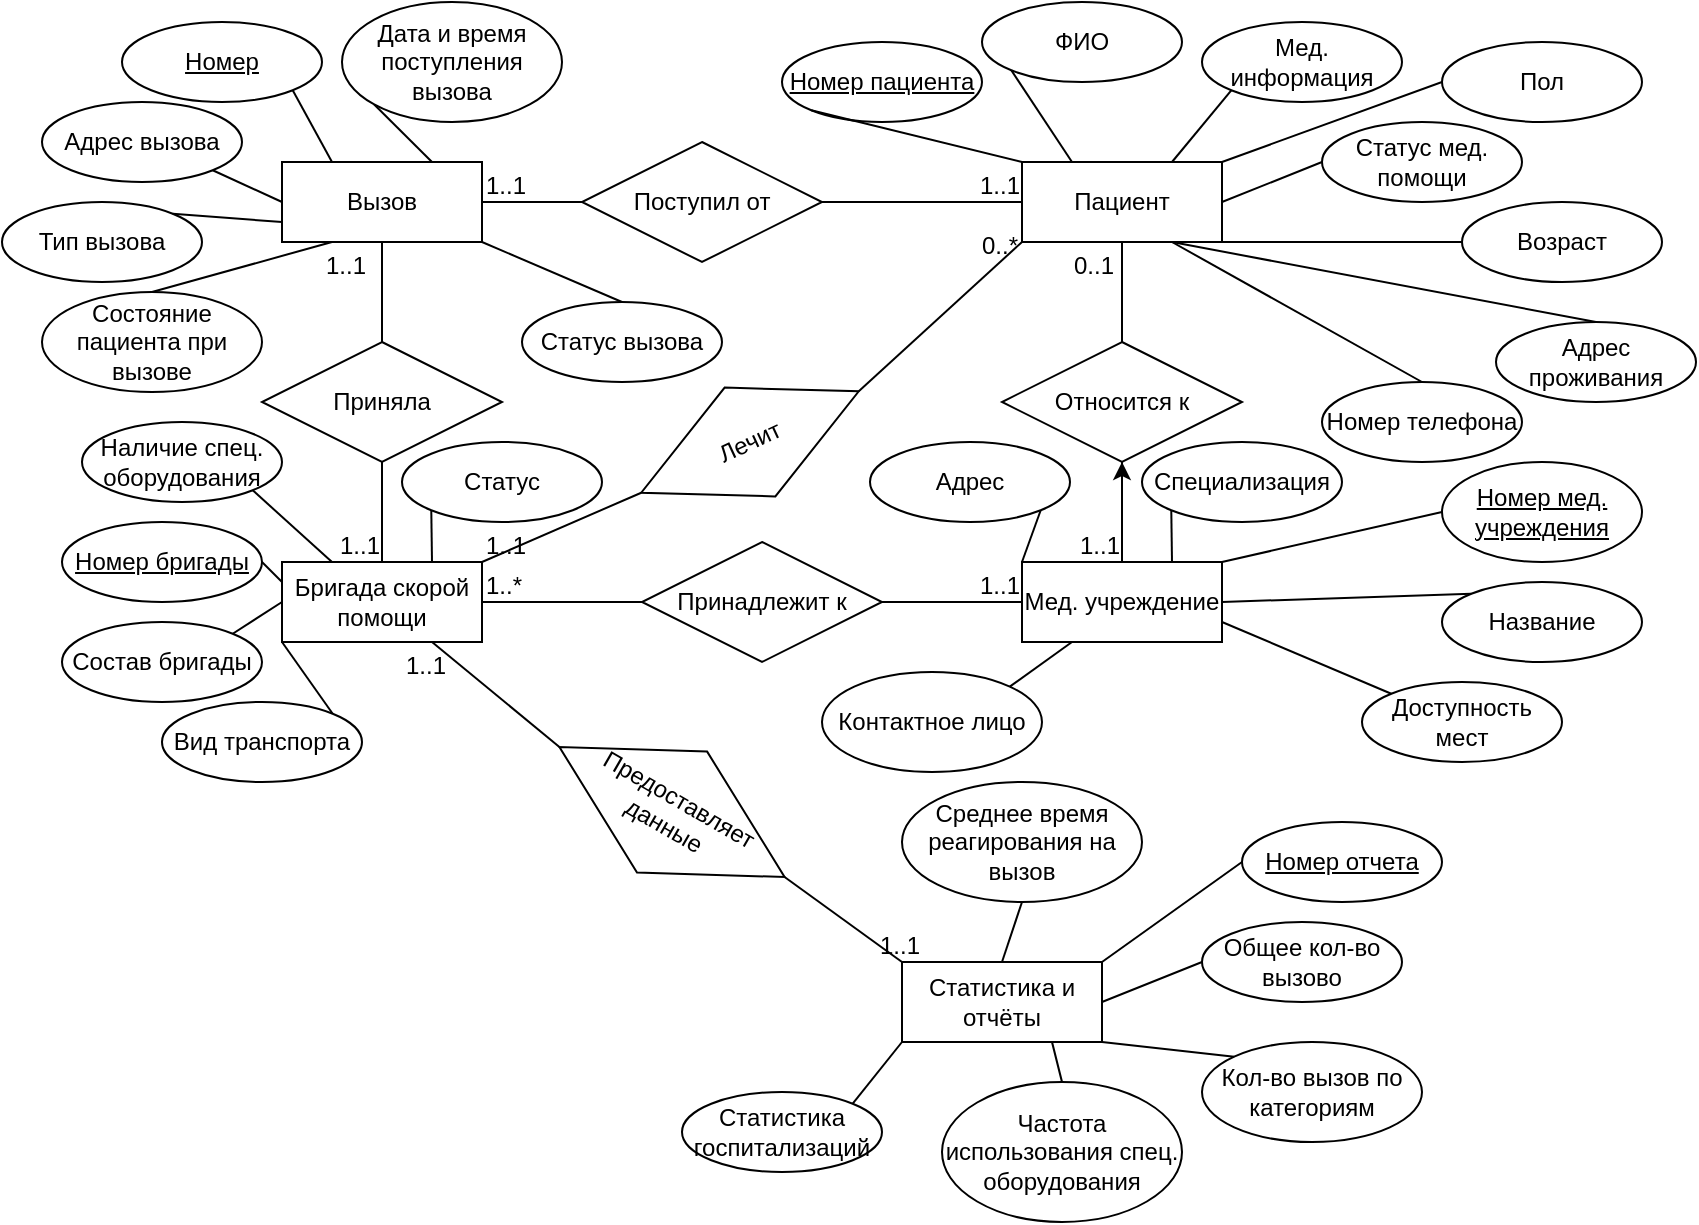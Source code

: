 <mxfile version="24.7.16">
  <diagram name="Страница — 1" id="ZX7KHWGliSDjfwighXPF">
    <mxGraphModel dx="2072" dy="773" grid="1" gridSize="10" guides="1" tooltips="1" connect="1" arrows="1" fold="1" page="1" pageScale="1" pageWidth="827" pageHeight="1169" math="0" shadow="0">
      <root>
        <mxCell id="0" />
        <mxCell id="1" parent="0" />
        <mxCell id="J_e6R0FJR2in22NFuEHr-1" value="Вызов" style="whiteSpace=wrap;html=1;align=center;" vertex="1" parent="1">
          <mxGeometry x="120" y="80" width="100" height="40" as="geometry" />
        </mxCell>
        <mxCell id="J_e6R0FJR2in22NFuEHr-5" value="Номер" style="ellipse;whiteSpace=wrap;html=1;align=center;fontStyle=4;" vertex="1" parent="1">
          <mxGeometry x="40" y="10" width="100" height="40" as="geometry" />
        </mxCell>
        <mxCell id="J_e6R0FJR2in22NFuEHr-8" value="Дата и время поступления вызова" style="ellipse;whiteSpace=wrap;html=1;align=center;" vertex="1" parent="1">
          <mxGeometry x="150" width="110" height="60" as="geometry" />
        </mxCell>
        <mxCell id="J_e6R0FJR2in22NFuEHr-10" value="Адрес вызова" style="ellipse;whiteSpace=wrap;html=1;align=center;" vertex="1" parent="1">
          <mxGeometry y="50" width="100" height="40" as="geometry" />
        </mxCell>
        <mxCell id="J_e6R0FJR2in22NFuEHr-11" value="" style="endArrow=none;html=1;rounded=0;exitX=1;exitY=1;exitDx=0;exitDy=0;entryX=0;entryY=0.5;entryDx=0;entryDy=0;" edge="1" parent="1" source="J_e6R0FJR2in22NFuEHr-10" target="J_e6R0FJR2in22NFuEHr-1">
          <mxGeometry relative="1" as="geometry">
            <mxPoint x="330" y="320" as="sourcePoint" />
            <mxPoint x="490" y="320" as="targetPoint" />
          </mxGeometry>
        </mxCell>
        <mxCell id="J_e6R0FJR2in22NFuEHr-12" value="" style="endArrow=none;html=1;rounded=0;exitX=1;exitY=1;exitDx=0;exitDy=0;entryX=0.25;entryY=0;entryDx=0;entryDy=0;" edge="1" parent="1" source="J_e6R0FJR2in22NFuEHr-5" target="J_e6R0FJR2in22NFuEHr-1">
          <mxGeometry relative="1" as="geometry">
            <mxPoint x="330" y="320" as="sourcePoint" />
            <mxPoint x="490" y="320" as="targetPoint" />
          </mxGeometry>
        </mxCell>
        <mxCell id="J_e6R0FJR2in22NFuEHr-13" value="" style="endArrow=none;html=1;rounded=0;entryX=0;entryY=1;entryDx=0;entryDy=0;exitX=0.75;exitY=0;exitDx=0;exitDy=0;" edge="1" parent="1" source="J_e6R0FJR2in22NFuEHr-1" target="J_e6R0FJR2in22NFuEHr-8">
          <mxGeometry relative="1" as="geometry">
            <mxPoint x="330" y="320" as="sourcePoint" />
            <mxPoint x="490" y="320" as="targetPoint" />
          </mxGeometry>
        </mxCell>
        <mxCell id="J_e6R0FJR2in22NFuEHr-14" value="Тип вызова" style="ellipse;whiteSpace=wrap;html=1;align=center;" vertex="1" parent="1">
          <mxGeometry x="-20" y="100" width="100" height="40" as="geometry" />
        </mxCell>
        <mxCell id="J_e6R0FJR2in22NFuEHr-16" value="" style="endArrow=none;html=1;rounded=0;exitX=1;exitY=0;exitDx=0;exitDy=0;entryX=0;entryY=0.75;entryDx=0;entryDy=0;" edge="1" parent="1" source="J_e6R0FJR2in22NFuEHr-14" target="J_e6R0FJR2in22NFuEHr-1">
          <mxGeometry relative="1" as="geometry">
            <mxPoint x="330" y="320" as="sourcePoint" />
            <mxPoint x="490" y="320" as="targetPoint" />
          </mxGeometry>
        </mxCell>
        <mxCell id="J_e6R0FJR2in22NFuEHr-17" value="Состояние пациента при вызове" style="ellipse;whiteSpace=wrap;html=1;align=center;" vertex="1" parent="1">
          <mxGeometry y="145" width="110" height="50" as="geometry" />
        </mxCell>
        <mxCell id="J_e6R0FJR2in22NFuEHr-18" value="" style="endArrow=none;html=1;rounded=0;entryX=0.25;entryY=1;entryDx=0;entryDy=0;exitX=0.5;exitY=0;exitDx=0;exitDy=0;" edge="1" parent="1" source="J_e6R0FJR2in22NFuEHr-17" target="J_e6R0FJR2in22NFuEHr-1">
          <mxGeometry relative="1" as="geometry">
            <mxPoint x="330" y="320" as="sourcePoint" />
            <mxPoint x="490" y="320" as="targetPoint" />
          </mxGeometry>
        </mxCell>
        <mxCell id="J_e6R0FJR2in22NFuEHr-20" value="Статус вызова" style="ellipse;whiteSpace=wrap;html=1;align=center;" vertex="1" parent="1">
          <mxGeometry x="240" y="150" width="100" height="40" as="geometry" />
        </mxCell>
        <mxCell id="J_e6R0FJR2in22NFuEHr-22" value="Поступил от" style="shape=rhombus;perimeter=rhombusPerimeter;whiteSpace=wrap;html=1;align=center;" vertex="1" parent="1">
          <mxGeometry x="270" y="70" width="120" height="60" as="geometry" />
        </mxCell>
        <mxCell id="J_e6R0FJR2in22NFuEHr-24" value="Пациент" style="whiteSpace=wrap;html=1;align=center;" vertex="1" parent="1">
          <mxGeometry x="490" y="80" width="100" height="40" as="geometry" />
        </mxCell>
        <mxCell id="J_e6R0FJR2in22NFuEHr-26" value="" style="endArrow=none;html=1;rounded=0;exitX=1;exitY=0.5;exitDx=0;exitDy=0;entryX=0;entryY=0.5;entryDx=0;entryDy=0;" edge="1" parent="1" source="J_e6R0FJR2in22NFuEHr-1" target="J_e6R0FJR2in22NFuEHr-22">
          <mxGeometry relative="1" as="geometry">
            <mxPoint x="330" y="220" as="sourcePoint" />
            <mxPoint x="490" y="220" as="targetPoint" />
          </mxGeometry>
        </mxCell>
        <mxCell id="J_e6R0FJR2in22NFuEHr-27" value="1..1" style="resizable=0;html=1;whiteSpace=wrap;align=left;verticalAlign=bottom;" connectable="0" vertex="1" parent="J_e6R0FJR2in22NFuEHr-26">
          <mxGeometry x="-1" relative="1" as="geometry" />
        </mxCell>
        <mxCell id="J_e6R0FJR2in22NFuEHr-28" value="" style="resizable=0;html=1;whiteSpace=wrap;align=right;verticalAlign=bottom;" connectable="0" vertex="1" parent="J_e6R0FJR2in22NFuEHr-26">
          <mxGeometry x="1" relative="1" as="geometry" />
        </mxCell>
        <mxCell id="J_e6R0FJR2in22NFuEHr-30" value="" style="endArrow=none;html=1;rounded=0;entryX=0;entryY=0.5;entryDx=0;entryDy=0;exitX=1;exitY=0.5;exitDx=0;exitDy=0;" edge="1" parent="1" source="J_e6R0FJR2in22NFuEHr-22" target="J_e6R0FJR2in22NFuEHr-24">
          <mxGeometry relative="1" as="geometry">
            <mxPoint x="330" y="220" as="sourcePoint" />
            <mxPoint x="490" y="220" as="targetPoint" />
          </mxGeometry>
        </mxCell>
        <mxCell id="J_e6R0FJR2in22NFuEHr-31" value="1..1" style="resizable=0;html=1;whiteSpace=wrap;align=right;verticalAlign=bottom;" connectable="0" vertex="1" parent="J_e6R0FJR2in22NFuEHr-30">
          <mxGeometry x="1" relative="1" as="geometry" />
        </mxCell>
        <mxCell id="J_e6R0FJR2in22NFuEHr-32" value="Номер пациента" style="ellipse;whiteSpace=wrap;html=1;align=center;fontStyle=4;" vertex="1" parent="1">
          <mxGeometry x="370" y="20" width="100" height="40" as="geometry" />
        </mxCell>
        <mxCell id="J_e6R0FJR2in22NFuEHr-33" value="" style="endArrow=none;html=1;rounded=0;exitX=0;exitY=1;exitDx=0;exitDy=0;entryX=0;entryY=0;entryDx=0;entryDy=0;" edge="1" parent="1" source="J_e6R0FJR2in22NFuEHr-32" target="J_e6R0FJR2in22NFuEHr-24">
          <mxGeometry relative="1" as="geometry">
            <mxPoint x="330" y="220" as="sourcePoint" />
            <mxPoint x="490" y="220" as="targetPoint" />
          </mxGeometry>
        </mxCell>
        <mxCell id="J_e6R0FJR2in22NFuEHr-34" value="ФИО" style="ellipse;whiteSpace=wrap;html=1;align=center;" vertex="1" parent="1">
          <mxGeometry x="470" width="100" height="40" as="geometry" />
        </mxCell>
        <mxCell id="J_e6R0FJR2in22NFuEHr-35" value="" style="endArrow=none;html=1;rounded=0;entryX=0;entryY=1;entryDx=0;entryDy=0;exitX=0.25;exitY=0;exitDx=0;exitDy=0;" edge="1" parent="1" source="J_e6R0FJR2in22NFuEHr-24" target="J_e6R0FJR2in22NFuEHr-34">
          <mxGeometry relative="1" as="geometry">
            <mxPoint x="330" y="220" as="sourcePoint" />
            <mxPoint x="490" y="220" as="targetPoint" />
          </mxGeometry>
        </mxCell>
        <mxCell id="J_e6R0FJR2in22NFuEHr-36" value="Пол" style="ellipse;whiteSpace=wrap;html=1;align=center;" vertex="1" parent="1">
          <mxGeometry x="700" y="20" width="100" height="40" as="geometry" />
        </mxCell>
        <mxCell id="J_e6R0FJR2in22NFuEHr-37" value="" style="endArrow=none;html=1;rounded=0;exitX=1;exitY=0;exitDx=0;exitDy=0;entryX=0;entryY=0.5;entryDx=0;entryDy=0;" edge="1" parent="1" source="J_e6R0FJR2in22NFuEHr-24" target="J_e6R0FJR2in22NFuEHr-36">
          <mxGeometry relative="1" as="geometry">
            <mxPoint x="330" y="220" as="sourcePoint" />
            <mxPoint x="490" y="220" as="targetPoint" />
          </mxGeometry>
        </mxCell>
        <mxCell id="J_e6R0FJR2in22NFuEHr-39" value="Возраст" style="ellipse;whiteSpace=wrap;html=1;align=center;" vertex="1" parent="1">
          <mxGeometry x="710" y="100" width="100" height="40" as="geometry" />
        </mxCell>
        <mxCell id="J_e6R0FJR2in22NFuEHr-40" value="" style="endArrow=none;html=1;rounded=0;entryX=0;entryY=0.5;entryDx=0;entryDy=0;exitX=1;exitY=1;exitDx=0;exitDy=0;" edge="1" parent="1" source="J_e6R0FJR2in22NFuEHr-24" target="J_e6R0FJR2in22NFuEHr-39">
          <mxGeometry relative="1" as="geometry">
            <mxPoint x="330" y="220" as="sourcePoint" />
            <mxPoint x="490" y="220" as="targetPoint" />
          </mxGeometry>
        </mxCell>
        <mxCell id="J_e6R0FJR2in22NFuEHr-41" value="Адрес проживания" style="ellipse;whiteSpace=wrap;html=1;align=center;" vertex="1" parent="1">
          <mxGeometry x="727" y="160" width="100" height="40" as="geometry" />
        </mxCell>
        <mxCell id="J_e6R0FJR2in22NFuEHr-43" value="" style="endArrow=none;html=1;rounded=0;exitX=0.75;exitY=1;exitDx=0;exitDy=0;entryX=0.5;entryY=0;entryDx=0;entryDy=0;" edge="1" parent="1" source="J_e6R0FJR2in22NFuEHr-24" target="J_e6R0FJR2in22NFuEHr-41">
          <mxGeometry relative="1" as="geometry">
            <mxPoint x="330" y="220" as="sourcePoint" />
            <mxPoint x="490" y="220" as="targetPoint" />
          </mxGeometry>
        </mxCell>
        <mxCell id="J_e6R0FJR2in22NFuEHr-45" value="Номер телефона" style="ellipse;whiteSpace=wrap;html=1;align=center;" vertex="1" parent="1">
          <mxGeometry x="640" y="190" width="100" height="40" as="geometry" />
        </mxCell>
        <mxCell id="J_e6R0FJR2in22NFuEHr-47" value="Мед. информация" style="ellipse;whiteSpace=wrap;html=1;align=center;" vertex="1" parent="1">
          <mxGeometry x="580" y="10" width="100" height="40" as="geometry" />
        </mxCell>
        <mxCell id="J_e6R0FJR2in22NFuEHr-48" value="" style="endArrow=none;html=1;rounded=0;entryX=0;entryY=1;entryDx=0;entryDy=0;exitX=0.75;exitY=0;exitDx=0;exitDy=0;" edge="1" parent="1" source="J_e6R0FJR2in22NFuEHr-24" target="J_e6R0FJR2in22NFuEHr-47">
          <mxGeometry relative="1" as="geometry">
            <mxPoint x="330" y="220" as="sourcePoint" />
            <mxPoint x="490" y="220" as="targetPoint" />
          </mxGeometry>
        </mxCell>
        <mxCell id="J_e6R0FJR2in22NFuEHr-49" value="Статус мед. помощи" style="ellipse;whiteSpace=wrap;html=1;align=center;" vertex="1" parent="1">
          <mxGeometry x="640" y="60" width="100" height="40" as="geometry" />
        </mxCell>
        <mxCell id="J_e6R0FJR2in22NFuEHr-50" value="" style="endArrow=none;html=1;rounded=0;entryX=0;entryY=0.5;entryDx=0;entryDy=0;exitX=1;exitY=0.5;exitDx=0;exitDy=0;" edge="1" parent="1" source="J_e6R0FJR2in22NFuEHr-24" target="J_e6R0FJR2in22NFuEHr-49">
          <mxGeometry relative="1" as="geometry">
            <mxPoint x="330" y="220" as="sourcePoint" />
            <mxPoint x="490" y="220" as="targetPoint" />
          </mxGeometry>
        </mxCell>
        <mxCell id="J_e6R0FJR2in22NFuEHr-59" value="" style="edgeStyle=orthogonalEdgeStyle;rounded=0;orthogonalLoop=1;jettySize=auto;html=1;" edge="1" parent="1" source="J_e6R0FJR2in22NFuEHr-51" target="J_e6R0FJR2in22NFuEHr-52">
          <mxGeometry relative="1" as="geometry" />
        </mxCell>
        <mxCell id="J_e6R0FJR2in22NFuEHr-51" value="Мед. учреждение" style="whiteSpace=wrap;html=1;align=center;" vertex="1" parent="1">
          <mxGeometry x="490" y="280" width="100" height="40" as="geometry" />
        </mxCell>
        <mxCell id="J_e6R0FJR2in22NFuEHr-52" value="Относится к" style="shape=rhombus;perimeter=rhombusPerimeter;whiteSpace=wrap;html=1;align=center;" vertex="1" parent="1">
          <mxGeometry x="480" y="170" width="120" height="60" as="geometry" />
        </mxCell>
        <mxCell id="J_e6R0FJR2in22NFuEHr-53" value="" style="endArrow=none;html=1;rounded=0;exitX=0.75;exitY=1;exitDx=0;exitDy=0;entryX=0.5;entryY=0;entryDx=0;entryDy=0;" edge="1" parent="1" source="J_e6R0FJR2in22NFuEHr-24" target="J_e6R0FJR2in22NFuEHr-45">
          <mxGeometry relative="1" as="geometry">
            <mxPoint x="330" y="320" as="sourcePoint" />
            <mxPoint x="490" y="320" as="targetPoint" />
          </mxGeometry>
        </mxCell>
        <mxCell id="J_e6R0FJR2in22NFuEHr-54" value="" style="endArrow=none;html=1;rounded=0;exitX=0.5;exitY=1;exitDx=0;exitDy=0;entryX=0.5;entryY=0;entryDx=0;entryDy=0;" edge="1" parent="1" source="J_e6R0FJR2in22NFuEHr-24" target="J_e6R0FJR2in22NFuEHr-52">
          <mxGeometry relative="1" as="geometry">
            <mxPoint x="330" y="320" as="sourcePoint" />
            <mxPoint x="490" y="320" as="targetPoint" />
          </mxGeometry>
        </mxCell>
        <mxCell id="J_e6R0FJR2in22NFuEHr-55" value="0..1" style="resizable=0;html=1;whiteSpace=wrap;align=left;verticalAlign=bottom;" connectable="0" vertex="1" parent="J_e6R0FJR2in22NFuEHr-54">
          <mxGeometry x="-1" relative="1" as="geometry">
            <mxPoint x="-26" y="20" as="offset" />
          </mxGeometry>
        </mxCell>
        <mxCell id="J_e6R0FJR2in22NFuEHr-57" value="" style="endArrow=none;html=1;rounded=0;exitX=0.5;exitY=1;exitDx=0;exitDy=0;entryX=0.5;entryY=0;entryDx=0;entryDy=0;" edge="1" parent="1" source="J_e6R0FJR2in22NFuEHr-52" target="J_e6R0FJR2in22NFuEHr-51">
          <mxGeometry relative="1" as="geometry">
            <mxPoint x="330" y="320" as="sourcePoint" />
            <mxPoint x="490" y="320" as="targetPoint" />
          </mxGeometry>
        </mxCell>
        <mxCell id="J_e6R0FJR2in22NFuEHr-58" value="1..1" style="resizable=0;html=1;whiteSpace=wrap;align=right;verticalAlign=bottom;" connectable="0" vertex="1" parent="J_e6R0FJR2in22NFuEHr-57">
          <mxGeometry x="1" relative="1" as="geometry" />
        </mxCell>
        <mxCell id="J_e6R0FJR2in22NFuEHr-60" value="Название" style="ellipse;whiteSpace=wrap;html=1;align=center;" vertex="1" parent="1">
          <mxGeometry x="700" y="290" width="100" height="40" as="geometry" />
        </mxCell>
        <mxCell id="J_e6R0FJR2in22NFuEHr-61" value="Номер мед. учреждения" style="ellipse;whiteSpace=wrap;html=1;align=center;fontStyle=4;" vertex="1" parent="1">
          <mxGeometry x="700" y="230" width="100" height="50" as="geometry" />
        </mxCell>
        <mxCell id="J_e6R0FJR2in22NFuEHr-62" value="" style="endArrow=none;html=1;rounded=0;entryX=0;entryY=0.5;entryDx=0;entryDy=0;exitX=1;exitY=0;exitDx=0;exitDy=0;" edge="1" parent="1" source="J_e6R0FJR2in22NFuEHr-51" target="J_e6R0FJR2in22NFuEHr-61">
          <mxGeometry relative="1" as="geometry">
            <mxPoint x="330" y="320" as="sourcePoint" />
            <mxPoint x="490" y="320" as="targetPoint" />
          </mxGeometry>
        </mxCell>
        <mxCell id="J_e6R0FJR2in22NFuEHr-63" value="" style="endArrow=none;html=1;rounded=0;entryX=0;entryY=0;entryDx=0;entryDy=0;exitX=1;exitY=0.5;exitDx=0;exitDy=0;" edge="1" parent="1" source="J_e6R0FJR2in22NFuEHr-51" target="J_e6R0FJR2in22NFuEHr-60">
          <mxGeometry relative="1" as="geometry">
            <mxPoint x="330" y="320" as="sourcePoint" />
            <mxPoint x="490" y="320" as="targetPoint" />
          </mxGeometry>
        </mxCell>
        <mxCell id="J_e6R0FJR2in22NFuEHr-65" value="Адрес" style="ellipse;whiteSpace=wrap;html=1;align=center;" vertex="1" parent="1">
          <mxGeometry x="414" y="220" width="100" height="40" as="geometry" />
        </mxCell>
        <mxCell id="J_e6R0FJR2in22NFuEHr-66" value="" style="endArrow=none;html=1;rounded=0;exitX=1;exitY=1;exitDx=0;exitDy=0;entryX=0;entryY=0;entryDx=0;entryDy=0;" edge="1" parent="1" source="J_e6R0FJR2in22NFuEHr-65" target="J_e6R0FJR2in22NFuEHr-51">
          <mxGeometry relative="1" as="geometry">
            <mxPoint x="330" y="320" as="sourcePoint" />
            <mxPoint x="490" y="320" as="targetPoint" />
          </mxGeometry>
        </mxCell>
        <mxCell id="J_e6R0FJR2in22NFuEHr-67" value="Специализация" style="ellipse;whiteSpace=wrap;html=1;align=center;" vertex="1" parent="1">
          <mxGeometry x="550" y="220" width="100" height="40" as="geometry" />
        </mxCell>
        <mxCell id="J_e6R0FJR2in22NFuEHr-68" value="Контактное лицо" style="ellipse;whiteSpace=wrap;html=1;align=center;" vertex="1" parent="1">
          <mxGeometry x="390" y="335" width="110" height="50" as="geometry" />
        </mxCell>
        <mxCell id="J_e6R0FJR2in22NFuEHr-69" value="Доступность мест" style="ellipse;whiteSpace=wrap;html=1;align=center;" vertex="1" parent="1">
          <mxGeometry x="660" y="340" width="100" height="40" as="geometry" />
        </mxCell>
        <mxCell id="J_e6R0FJR2in22NFuEHr-70" value="" style="endArrow=none;html=1;rounded=0;entryX=0;entryY=0;entryDx=0;entryDy=0;exitX=1;exitY=0.75;exitDx=0;exitDy=0;" edge="1" parent="1" source="J_e6R0FJR2in22NFuEHr-51" target="J_e6R0FJR2in22NFuEHr-69">
          <mxGeometry relative="1" as="geometry">
            <mxPoint x="330" y="320" as="sourcePoint" />
            <mxPoint x="490" y="320" as="targetPoint" />
          </mxGeometry>
        </mxCell>
        <mxCell id="J_e6R0FJR2in22NFuEHr-73" value="Бригада скорой помощи" style="whiteSpace=wrap;html=1;align=center;" vertex="1" parent="1">
          <mxGeometry x="120" y="280" width="100" height="40" as="geometry" />
        </mxCell>
        <mxCell id="J_e6R0FJR2in22NFuEHr-74" value="" style="endArrow=none;html=1;rounded=0;exitX=1;exitY=1;exitDx=0;exitDy=0;entryX=0.5;entryY=0;entryDx=0;entryDy=0;" edge="1" parent="1" source="J_e6R0FJR2in22NFuEHr-1" target="J_e6R0FJR2in22NFuEHr-20">
          <mxGeometry relative="1" as="geometry">
            <mxPoint x="330" y="320" as="sourcePoint" />
            <mxPoint x="490" y="320" as="targetPoint" />
          </mxGeometry>
        </mxCell>
        <mxCell id="J_e6R0FJR2in22NFuEHr-75" value="Приняла" style="shape=rhombus;perimeter=rhombusPerimeter;whiteSpace=wrap;html=1;align=center;" vertex="1" parent="1">
          <mxGeometry x="110" y="170" width="120" height="60" as="geometry" />
        </mxCell>
        <mxCell id="J_e6R0FJR2in22NFuEHr-76" value="" style="endArrow=none;html=1;rounded=0;exitX=0.5;exitY=1;exitDx=0;exitDy=0;entryX=0.5;entryY=0;entryDx=0;entryDy=0;" edge="1" parent="1" source="J_e6R0FJR2in22NFuEHr-1" target="J_e6R0FJR2in22NFuEHr-75">
          <mxGeometry relative="1" as="geometry">
            <mxPoint x="330" y="320" as="sourcePoint" />
            <mxPoint x="490" y="320" as="targetPoint" />
          </mxGeometry>
        </mxCell>
        <mxCell id="J_e6R0FJR2in22NFuEHr-77" value="1..1" style="resizable=0;html=1;whiteSpace=wrap;align=left;verticalAlign=bottom;" connectable="0" vertex="1" parent="J_e6R0FJR2in22NFuEHr-76">
          <mxGeometry x="-1" relative="1" as="geometry">
            <mxPoint x="-30" y="20" as="offset" />
          </mxGeometry>
        </mxCell>
        <mxCell id="J_e6R0FJR2in22NFuEHr-79" value="" style="endArrow=none;html=1;rounded=0;exitX=0.5;exitY=1;exitDx=0;exitDy=0;entryX=0.5;entryY=0;entryDx=0;entryDy=0;" edge="1" parent="1" source="J_e6R0FJR2in22NFuEHr-75" target="J_e6R0FJR2in22NFuEHr-73">
          <mxGeometry relative="1" as="geometry">
            <mxPoint x="330" y="320" as="sourcePoint" />
            <mxPoint x="490" y="320" as="targetPoint" />
          </mxGeometry>
        </mxCell>
        <mxCell id="J_e6R0FJR2in22NFuEHr-81" value="1..1" style="resizable=0;html=1;whiteSpace=wrap;align=right;verticalAlign=bottom;" connectable="0" vertex="1" parent="J_e6R0FJR2in22NFuEHr-79">
          <mxGeometry x="1" relative="1" as="geometry" />
        </mxCell>
        <mxCell id="J_e6R0FJR2in22NFuEHr-82" value="Состав бригады" style="ellipse;whiteSpace=wrap;html=1;align=center;" vertex="1" parent="1">
          <mxGeometry x="10" y="310" width="100" height="40" as="geometry" />
        </mxCell>
        <mxCell id="J_e6R0FJR2in22NFuEHr-84" value="Номер бригады" style="ellipse;whiteSpace=wrap;html=1;align=center;fontStyle=4;" vertex="1" parent="1">
          <mxGeometry x="10" y="260" width="100" height="40" as="geometry" />
        </mxCell>
        <mxCell id="J_e6R0FJR2in22NFuEHr-85" value="Вид транспорта" style="ellipse;whiteSpace=wrap;html=1;align=center;" vertex="1" parent="1">
          <mxGeometry x="60" y="350" width="100" height="40" as="geometry" />
        </mxCell>
        <mxCell id="J_e6R0FJR2in22NFuEHr-86" value="Наличие спец. оборудования" style="ellipse;whiteSpace=wrap;html=1;align=center;" vertex="1" parent="1">
          <mxGeometry x="20" y="210" width="100" height="40" as="geometry" />
        </mxCell>
        <mxCell id="J_e6R0FJR2in22NFuEHr-87" value="Статус" style="ellipse;whiteSpace=wrap;html=1;align=center;" vertex="1" parent="1">
          <mxGeometry x="180" y="220" width="100" height="40" as="geometry" />
        </mxCell>
        <mxCell id="J_e6R0FJR2in22NFuEHr-88" value="Лечит" style="shape=rhombus;perimeter=rhombusPerimeter;whiteSpace=wrap;html=1;align=center;rotation=-25;direction=west;" vertex="1" parent="1">
          <mxGeometry x="294" y="190" width="120" height="60" as="geometry" />
        </mxCell>
        <mxCell id="J_e6R0FJR2in22NFuEHr-92" value="" style="endArrow=none;html=1;rounded=0;exitX=1;exitY=0;exitDx=0;exitDy=0;entryX=1;entryY=0.5;entryDx=0;entryDy=0;" edge="1" parent="1" source="J_e6R0FJR2in22NFuEHr-73" target="J_e6R0FJR2in22NFuEHr-88">
          <mxGeometry relative="1" as="geometry">
            <mxPoint x="330" y="320" as="sourcePoint" />
            <mxPoint x="490" y="320" as="targetPoint" />
          </mxGeometry>
        </mxCell>
        <mxCell id="J_e6R0FJR2in22NFuEHr-93" value="1..1" style="resizable=0;html=1;whiteSpace=wrap;align=left;verticalAlign=bottom;" connectable="0" vertex="1" parent="J_e6R0FJR2in22NFuEHr-92">
          <mxGeometry x="-1" relative="1" as="geometry" />
        </mxCell>
        <mxCell id="J_e6R0FJR2in22NFuEHr-95" value="" style="endArrow=none;html=1;rounded=0;entryX=0;entryY=1;entryDx=0;entryDy=0;exitX=0;exitY=0.5;exitDx=0;exitDy=0;" edge="1" parent="1" source="J_e6R0FJR2in22NFuEHr-88" target="J_e6R0FJR2in22NFuEHr-24">
          <mxGeometry relative="1" as="geometry">
            <mxPoint x="330" y="320" as="sourcePoint" />
            <mxPoint x="490" y="320" as="targetPoint" />
          </mxGeometry>
        </mxCell>
        <mxCell id="J_e6R0FJR2in22NFuEHr-97" value="0..*" style="resizable=0;html=1;whiteSpace=wrap;align=right;verticalAlign=bottom;" connectable="0" vertex="1" parent="J_e6R0FJR2in22NFuEHr-95">
          <mxGeometry x="1" relative="1" as="geometry">
            <mxPoint y="10" as="offset" />
          </mxGeometry>
        </mxCell>
        <mxCell id="J_e6R0FJR2in22NFuEHr-98" value="" style="endArrow=none;html=1;rounded=0;entryX=0;entryY=1;entryDx=0;entryDy=0;exitX=0.75;exitY=0;exitDx=0;exitDy=0;" edge="1" parent="1" source="J_e6R0FJR2in22NFuEHr-51" target="J_e6R0FJR2in22NFuEHr-67">
          <mxGeometry relative="1" as="geometry">
            <mxPoint x="330" y="320" as="sourcePoint" />
            <mxPoint x="490" y="320" as="targetPoint" />
          </mxGeometry>
        </mxCell>
        <mxCell id="J_e6R0FJR2in22NFuEHr-99" value="Принадлежит к" style="shape=rhombus;perimeter=rhombusPerimeter;whiteSpace=wrap;html=1;align=center;" vertex="1" parent="1">
          <mxGeometry x="300" y="270" width="120" height="60" as="geometry" />
        </mxCell>
        <mxCell id="J_e6R0FJR2in22NFuEHr-100" value="" style="endArrow=none;html=1;rounded=0;exitX=1;exitY=0.5;exitDx=0;exitDy=0;entryX=0;entryY=0.5;entryDx=0;entryDy=0;" edge="1" parent="1" source="J_e6R0FJR2in22NFuEHr-73" target="J_e6R0FJR2in22NFuEHr-99">
          <mxGeometry relative="1" as="geometry">
            <mxPoint x="330" y="320" as="sourcePoint" />
            <mxPoint x="490" y="320" as="targetPoint" />
          </mxGeometry>
        </mxCell>
        <mxCell id="J_e6R0FJR2in22NFuEHr-101" value="1..*" style="resizable=0;html=1;whiteSpace=wrap;align=left;verticalAlign=bottom;" connectable="0" vertex="1" parent="J_e6R0FJR2in22NFuEHr-100">
          <mxGeometry x="-1" relative="1" as="geometry" />
        </mxCell>
        <mxCell id="J_e6R0FJR2in22NFuEHr-103" value="" style="endArrow=none;html=1;rounded=0;entryX=0;entryY=0.5;entryDx=0;entryDy=0;exitX=1;exitY=0.5;exitDx=0;exitDy=0;" edge="1" parent="1" source="J_e6R0FJR2in22NFuEHr-99" target="J_e6R0FJR2in22NFuEHr-51">
          <mxGeometry relative="1" as="geometry">
            <mxPoint x="330" y="320" as="sourcePoint" />
            <mxPoint x="490" y="320" as="targetPoint" />
          </mxGeometry>
        </mxCell>
        <mxCell id="J_e6R0FJR2in22NFuEHr-105" value="1..1" style="resizable=0;html=1;whiteSpace=wrap;align=right;verticalAlign=bottom;" connectable="0" vertex="1" parent="J_e6R0FJR2in22NFuEHr-103">
          <mxGeometry x="1" relative="1" as="geometry" />
        </mxCell>
        <mxCell id="J_e6R0FJR2in22NFuEHr-106" value="" style="endArrow=none;html=1;rounded=0;entryX=1;entryY=0;entryDx=0;entryDy=0;exitX=0.25;exitY=1;exitDx=0;exitDy=0;" edge="1" parent="1" source="J_e6R0FJR2in22NFuEHr-51" target="J_e6R0FJR2in22NFuEHr-68">
          <mxGeometry relative="1" as="geometry">
            <mxPoint x="330" y="320" as="sourcePoint" />
            <mxPoint x="490" y="320" as="targetPoint" />
          </mxGeometry>
        </mxCell>
        <mxCell id="J_e6R0FJR2in22NFuEHr-108" value="Статистика и отчёты" style="whiteSpace=wrap;html=1;align=center;" vertex="1" parent="1">
          <mxGeometry x="430" y="480" width="100" height="40" as="geometry" />
        </mxCell>
        <mxCell id="J_e6R0FJR2in22NFuEHr-109" value="" style="endArrow=none;html=1;rounded=0;exitX=1;exitY=0.5;exitDx=0;exitDy=0;entryX=0;entryY=0.25;entryDx=0;entryDy=0;" edge="1" parent="1" source="J_e6R0FJR2in22NFuEHr-84" target="J_e6R0FJR2in22NFuEHr-73">
          <mxGeometry relative="1" as="geometry">
            <mxPoint x="330" y="320" as="sourcePoint" />
            <mxPoint x="490" y="320" as="targetPoint" />
          </mxGeometry>
        </mxCell>
        <mxCell id="J_e6R0FJR2in22NFuEHr-110" value="" style="endArrow=none;html=1;rounded=0;exitX=1;exitY=0;exitDx=0;exitDy=0;entryX=0;entryY=0.5;entryDx=0;entryDy=0;" edge="1" parent="1" source="J_e6R0FJR2in22NFuEHr-82" target="J_e6R0FJR2in22NFuEHr-73">
          <mxGeometry relative="1" as="geometry">
            <mxPoint x="330" y="320" as="sourcePoint" />
            <mxPoint x="490" y="320" as="targetPoint" />
          </mxGeometry>
        </mxCell>
        <mxCell id="J_e6R0FJR2in22NFuEHr-111" value="" style="endArrow=none;html=1;rounded=0;exitX=1;exitY=0;exitDx=0;exitDy=0;entryX=0;entryY=1;entryDx=0;entryDy=0;" edge="1" parent="1" source="J_e6R0FJR2in22NFuEHr-85" target="J_e6R0FJR2in22NFuEHr-73">
          <mxGeometry relative="1" as="geometry">
            <mxPoint x="330" y="320" as="sourcePoint" />
            <mxPoint x="490" y="320" as="targetPoint" />
          </mxGeometry>
        </mxCell>
        <mxCell id="J_e6R0FJR2in22NFuEHr-112" value="" style="endArrow=none;html=1;rounded=0;exitX=1;exitY=1;exitDx=0;exitDy=0;entryX=0.25;entryY=0;entryDx=0;entryDy=0;" edge="1" parent="1" source="J_e6R0FJR2in22NFuEHr-86" target="J_e6R0FJR2in22NFuEHr-73">
          <mxGeometry relative="1" as="geometry">
            <mxPoint x="330" y="320" as="sourcePoint" />
            <mxPoint x="490" y="320" as="targetPoint" />
          </mxGeometry>
        </mxCell>
        <mxCell id="J_e6R0FJR2in22NFuEHr-113" value="" style="endArrow=none;html=1;rounded=0;entryX=0;entryY=1;entryDx=0;entryDy=0;exitX=0.75;exitY=0;exitDx=0;exitDy=0;" edge="1" parent="1" source="J_e6R0FJR2in22NFuEHr-73" target="J_e6R0FJR2in22NFuEHr-87">
          <mxGeometry relative="1" as="geometry">
            <mxPoint x="330" y="320" as="sourcePoint" />
            <mxPoint x="490" y="320" as="targetPoint" />
          </mxGeometry>
        </mxCell>
        <mxCell id="J_e6R0FJR2in22NFuEHr-114" value="Предоставляет данные" style="shape=rhombus;perimeter=rhombusPerimeter;whiteSpace=wrap;html=1;align=center;rotation=30;" vertex="1" parent="1">
          <mxGeometry x="250" y="370" width="130" height="70" as="geometry" />
        </mxCell>
        <mxCell id="J_e6R0FJR2in22NFuEHr-115" value="" style="endArrow=none;html=1;rounded=0;exitX=0.75;exitY=1;exitDx=0;exitDy=0;entryX=0;entryY=0.5;entryDx=0;entryDy=0;" edge="1" parent="1" source="J_e6R0FJR2in22NFuEHr-73" target="J_e6R0FJR2in22NFuEHr-114">
          <mxGeometry relative="1" as="geometry">
            <mxPoint x="330" y="320" as="sourcePoint" />
            <mxPoint x="490" y="320" as="targetPoint" />
          </mxGeometry>
        </mxCell>
        <mxCell id="J_e6R0FJR2in22NFuEHr-116" value="1..1" style="resizable=0;html=1;whiteSpace=wrap;align=left;verticalAlign=bottom;" connectable="0" vertex="1" parent="J_e6R0FJR2in22NFuEHr-115">
          <mxGeometry x="-1" relative="1" as="geometry">
            <mxPoint x="-15" y="20" as="offset" />
          </mxGeometry>
        </mxCell>
        <mxCell id="J_e6R0FJR2in22NFuEHr-118" value="" style="endArrow=none;html=1;rounded=0;exitX=1;exitY=0.5;exitDx=0;exitDy=0;entryX=0;entryY=0;entryDx=0;entryDy=0;" edge="1" parent="1" source="J_e6R0FJR2in22NFuEHr-114" target="J_e6R0FJR2in22NFuEHr-108">
          <mxGeometry relative="1" as="geometry">
            <mxPoint x="330" y="320" as="sourcePoint" />
            <mxPoint x="490" y="320" as="targetPoint" />
          </mxGeometry>
        </mxCell>
        <mxCell id="J_e6R0FJR2in22NFuEHr-120" value="1..1" style="resizable=0;html=1;whiteSpace=wrap;align=right;verticalAlign=bottom;" connectable="0" vertex="1" parent="J_e6R0FJR2in22NFuEHr-118">
          <mxGeometry x="1" relative="1" as="geometry">
            <mxPoint x="10" as="offset" />
          </mxGeometry>
        </mxCell>
        <mxCell id="J_e6R0FJR2in22NFuEHr-121" value="Номер отчета" style="ellipse;whiteSpace=wrap;html=1;align=center;fontStyle=4;" vertex="1" parent="1">
          <mxGeometry x="600" y="410" width="100" height="40" as="geometry" />
        </mxCell>
        <mxCell id="J_e6R0FJR2in22NFuEHr-122" value="" style="endArrow=none;html=1;rounded=0;entryX=0;entryY=0.5;entryDx=0;entryDy=0;exitX=1;exitY=0;exitDx=0;exitDy=0;" edge="1" parent="1" source="J_e6R0FJR2in22NFuEHr-108" target="J_e6R0FJR2in22NFuEHr-121">
          <mxGeometry relative="1" as="geometry">
            <mxPoint x="330" y="320" as="sourcePoint" />
            <mxPoint x="490" y="320" as="targetPoint" />
          </mxGeometry>
        </mxCell>
        <mxCell id="J_e6R0FJR2in22NFuEHr-123" value="Общее кол-во вызово" style="ellipse;whiteSpace=wrap;html=1;align=center;" vertex="1" parent="1">
          <mxGeometry x="580" y="460" width="100" height="40" as="geometry" />
        </mxCell>
        <mxCell id="J_e6R0FJR2in22NFuEHr-124" value="" style="endArrow=none;html=1;rounded=0;entryX=0;entryY=0.5;entryDx=0;entryDy=0;exitX=1;exitY=0.5;exitDx=0;exitDy=0;" edge="1" parent="1" source="J_e6R0FJR2in22NFuEHr-108" target="J_e6R0FJR2in22NFuEHr-123">
          <mxGeometry relative="1" as="geometry">
            <mxPoint x="330" y="320" as="sourcePoint" />
            <mxPoint x="490" y="320" as="targetPoint" />
          </mxGeometry>
        </mxCell>
        <mxCell id="J_e6R0FJR2in22NFuEHr-125" value="Среднее время реагирования на вызов" style="ellipse;whiteSpace=wrap;html=1;align=center;" vertex="1" parent="1">
          <mxGeometry x="430" y="390" width="120" height="60" as="geometry" />
        </mxCell>
        <mxCell id="J_e6R0FJR2in22NFuEHr-126" value="" style="endArrow=none;html=1;rounded=0;entryX=0.5;entryY=1;entryDx=0;entryDy=0;exitX=0.5;exitY=0;exitDx=0;exitDy=0;" edge="1" parent="1" source="J_e6R0FJR2in22NFuEHr-108" target="J_e6R0FJR2in22NFuEHr-125">
          <mxGeometry relative="1" as="geometry">
            <mxPoint x="330" y="320" as="sourcePoint" />
            <mxPoint x="490" y="320" as="targetPoint" />
          </mxGeometry>
        </mxCell>
        <mxCell id="J_e6R0FJR2in22NFuEHr-127" value="Кол-во вызов по категориям" style="ellipse;whiteSpace=wrap;html=1;align=center;" vertex="1" parent="1">
          <mxGeometry x="580" y="520" width="110" height="50" as="geometry" />
        </mxCell>
        <mxCell id="J_e6R0FJR2in22NFuEHr-128" value="" style="endArrow=none;html=1;rounded=0;entryX=0;entryY=0;entryDx=0;entryDy=0;exitX=1;exitY=1;exitDx=0;exitDy=0;" edge="1" parent="1" source="J_e6R0FJR2in22NFuEHr-108" target="J_e6R0FJR2in22NFuEHr-127">
          <mxGeometry relative="1" as="geometry">
            <mxPoint x="330" y="320" as="sourcePoint" />
            <mxPoint x="490" y="320" as="targetPoint" />
          </mxGeometry>
        </mxCell>
        <mxCell id="J_e6R0FJR2in22NFuEHr-129" value="Частота использования спец. оборудования" style="ellipse;whiteSpace=wrap;html=1;align=center;" vertex="1" parent="1">
          <mxGeometry x="450" y="540" width="120" height="70" as="geometry" />
        </mxCell>
        <mxCell id="J_e6R0FJR2in22NFuEHr-130" value="" style="endArrow=none;html=1;rounded=0;entryX=0.5;entryY=0;entryDx=0;entryDy=0;exitX=0.75;exitY=1;exitDx=0;exitDy=0;" edge="1" parent="1" source="J_e6R0FJR2in22NFuEHr-108" target="J_e6R0FJR2in22NFuEHr-129">
          <mxGeometry relative="1" as="geometry">
            <mxPoint x="330" y="320" as="sourcePoint" />
            <mxPoint x="490" y="320" as="targetPoint" />
          </mxGeometry>
        </mxCell>
        <mxCell id="J_e6R0FJR2in22NFuEHr-131" value="Статистика госпитализаций" style="ellipse;whiteSpace=wrap;html=1;align=center;" vertex="1" parent="1">
          <mxGeometry x="320" y="545" width="100" height="40" as="geometry" />
        </mxCell>
        <mxCell id="J_e6R0FJR2in22NFuEHr-132" value="" style="endArrow=none;html=1;rounded=0;exitX=1;exitY=0;exitDx=0;exitDy=0;entryX=0;entryY=1;entryDx=0;entryDy=0;" edge="1" parent="1" source="J_e6R0FJR2in22NFuEHr-131" target="J_e6R0FJR2in22NFuEHr-108">
          <mxGeometry relative="1" as="geometry">
            <mxPoint x="330" y="320" as="sourcePoint" />
            <mxPoint x="490" y="320" as="targetPoint" />
          </mxGeometry>
        </mxCell>
      </root>
    </mxGraphModel>
  </diagram>
</mxfile>
